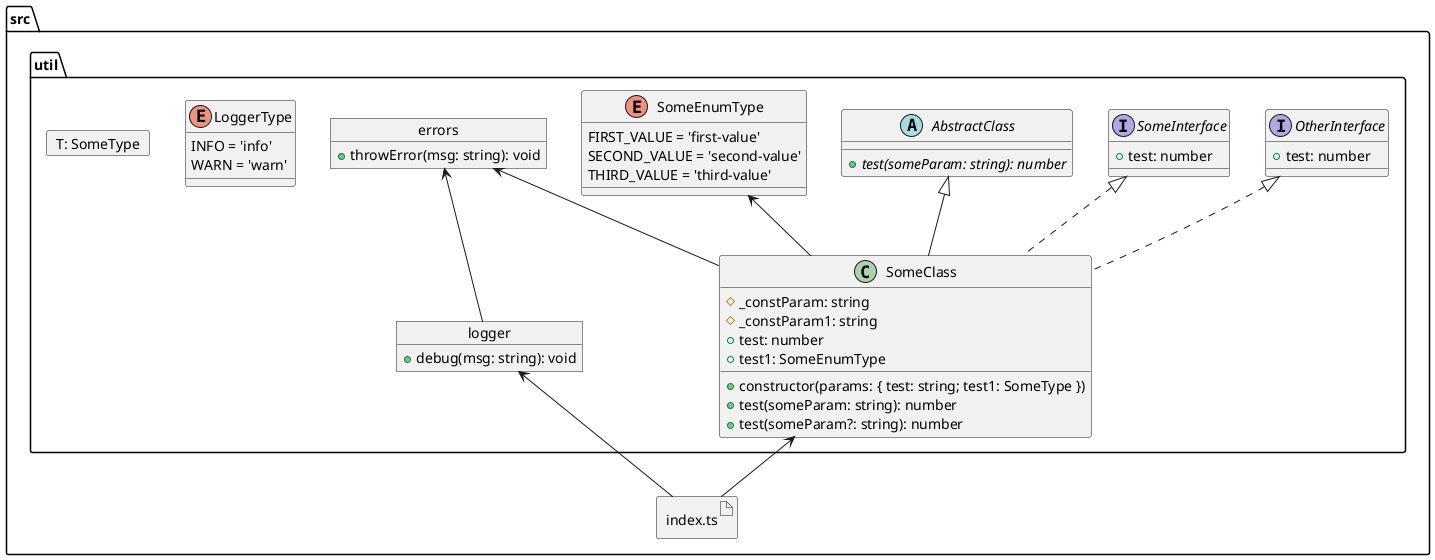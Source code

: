 @startuml
    folder "src" as src_b874d07 {
      artifact "index.ts" as index_ts_e4daf83f {
      }
      folder "util" as util_28bcbc6c {
        abstract "AbstractClass" as abstract_class_48ddc9a9 {
          + {abstract} test(someParam: string): number
        }
        object "errors" as errors_90641da1 {
          + throwError(msg: string): void
        }
        enum "LoggerType" as logger_type_d1ee5f1e {
          INFO = 'info'
          WARN = 'warn'
        }
        object "logger" as logger_d1ee5f1e {
          + debug(msg: string): void
        }
        interface "OtherInterface" as other_interface_9bbef566 {
          + test: number
        }
        card "T: SomeType" as some_type_3e48ea5d {
        }
        class "SomeClass" as some_class_3e48ea5d {
          # _constParam: string
          # _constParam1: string
          + constructor(params: { test: string; test1: SomeType })
          + test(someParam: string): number
          + test: number
          + test(someParam?: string): number
          + test1: SomeEnumType
        }
        enum "SomeEnumType" as some_enum_type_688a0b15 {
          FIRST_VALUE = 'first-value'
          SECOND_VALUE = 'second-value'
          THIRD_VALUE = 'third-value'
        }
        interface "SomeInterface" as some_interface_7947f676 {
          + test: number
        }
      }
    }
  index_ts_e4daf83f -up-> some_class_3e48ea5d
  index_ts_e4daf83f -up-> logger_d1ee5f1e
  logger_d1ee5f1e -up-> errors_90641da1
  some_class_3e48ea5d -up-> errors_90641da1
  some_class_3e48ea5d -up-> some_enum_type_688a0b15
  some_class_3e48ea5d -up-|> abstract_class_48ddc9a9
  some_class_3e48ea5d .up.|> some_interface_7947f676
  some_class_3e48ea5d .up.|> other_interface_9bbef566
@enduml